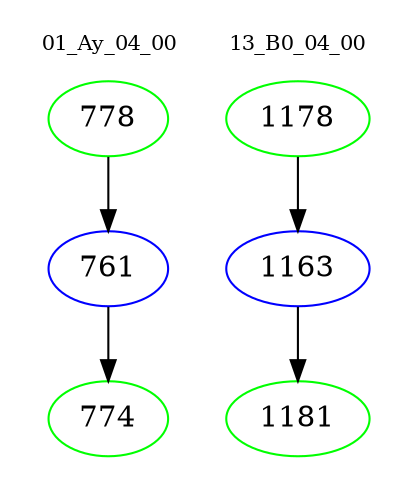 digraph{
subgraph cluster_0 {
color = white
label = "01_Ay_04_00";
fontsize=10;
T0_778 [label="778", color="green"]
T0_778 -> T0_761 [color="black"]
T0_761 [label="761", color="blue"]
T0_761 -> T0_774 [color="black"]
T0_774 [label="774", color="green"]
}
subgraph cluster_1 {
color = white
label = "13_B0_04_00";
fontsize=10;
T1_1178 [label="1178", color="green"]
T1_1178 -> T1_1163 [color="black"]
T1_1163 [label="1163", color="blue"]
T1_1163 -> T1_1181 [color="black"]
T1_1181 [label="1181", color="green"]
}
}
